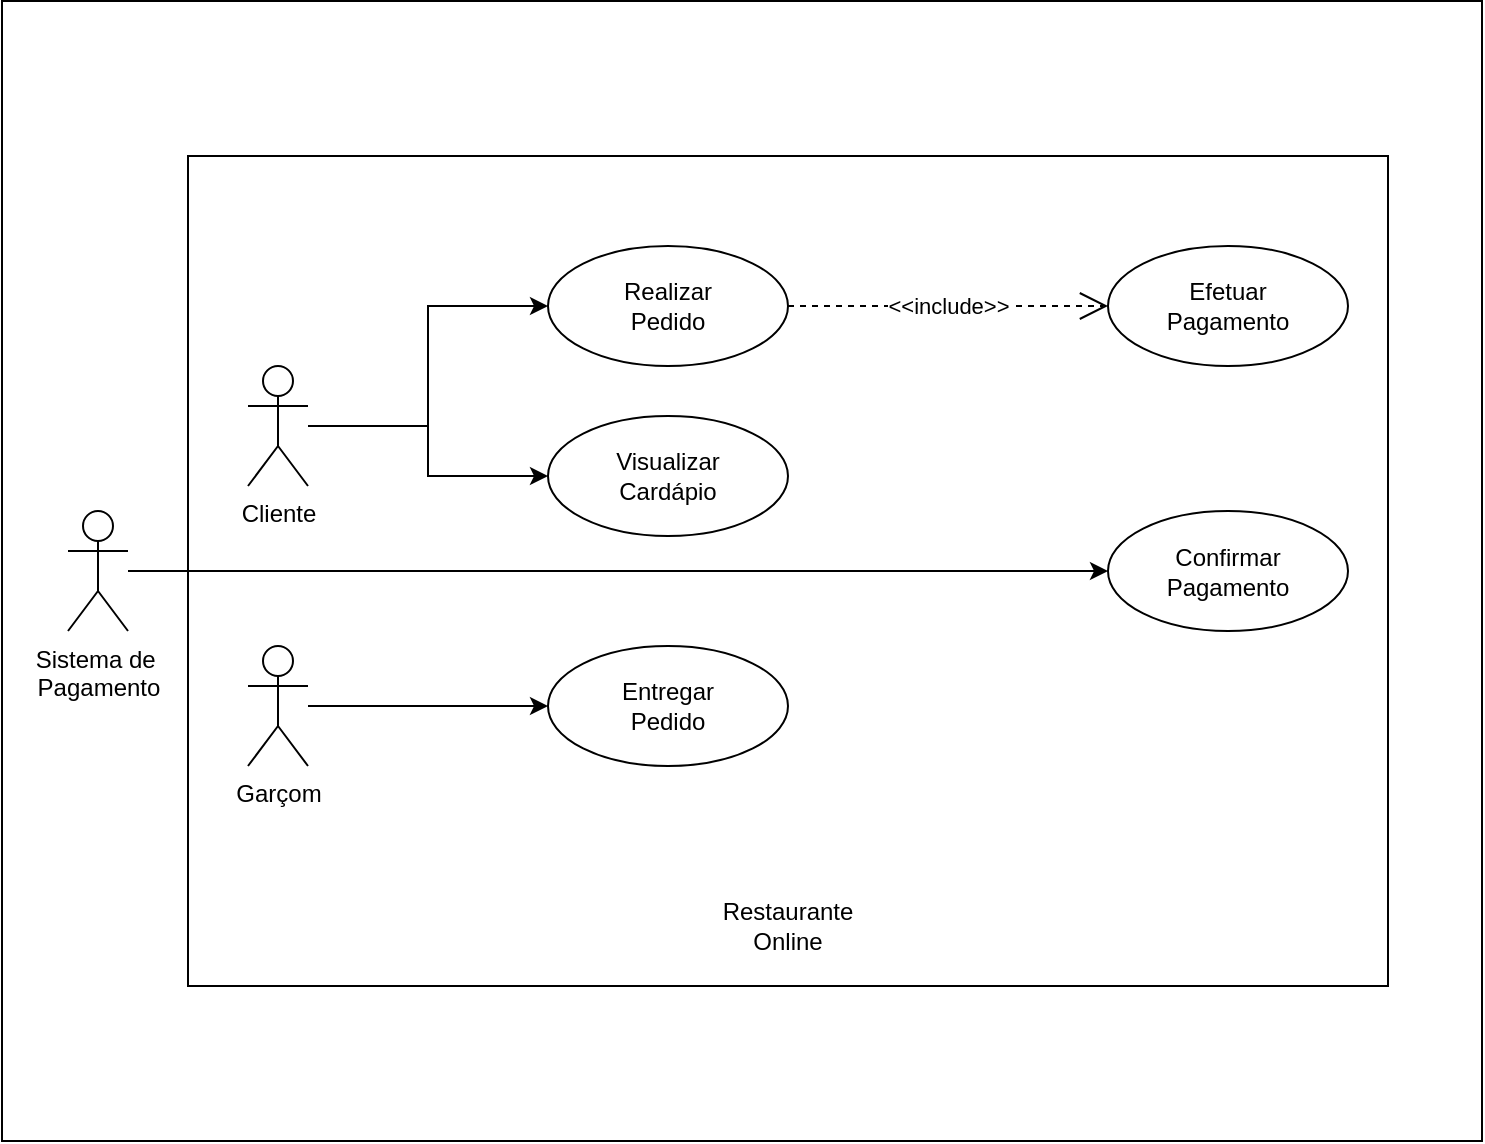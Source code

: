 <mxfile version="28.2.5">
  <diagram name="Página-1" id="ofHfS44cybs0vWze6UYh">
    <mxGraphModel dx="1157" dy="656" grid="1" gridSize="10" guides="1" tooltips="1" connect="1" arrows="1" fold="1" page="1" pageScale="1" pageWidth="827" pageHeight="1169" math="0" shadow="0">
      <root>
        <mxCell id="0" />
        <mxCell id="1" parent="0" />
        <mxCell id="PUIcjaC6gR7d_bjo0q7p-32" value="" style="rounded=0;whiteSpace=wrap;html=1;" vertex="1" parent="1">
          <mxGeometry x="87" y="402.5" width="740" height="570" as="geometry" />
        </mxCell>
        <mxCell id="PUIcjaC6gR7d_bjo0q7p-30" value="" style="rounded=0;whiteSpace=wrap;html=1;" vertex="1" parent="1">
          <mxGeometry x="180" y="480" width="600" height="415" as="geometry" />
        </mxCell>
        <mxCell id="PUIcjaC6gR7d_bjo0q7p-28" style="edgeStyle=orthogonalEdgeStyle;rounded=0;orthogonalLoop=1;jettySize=auto;html=1;" edge="1" parent="1" source="PUIcjaC6gR7d_bjo0q7p-1" target="PUIcjaC6gR7d_bjo0q7p-2">
          <mxGeometry relative="1" as="geometry" />
        </mxCell>
        <mxCell id="PUIcjaC6gR7d_bjo0q7p-29" style="edgeStyle=orthogonalEdgeStyle;rounded=0;orthogonalLoop=1;jettySize=auto;html=1;" edge="1" parent="1" source="PUIcjaC6gR7d_bjo0q7p-1" target="PUIcjaC6gR7d_bjo0q7p-6">
          <mxGeometry relative="1" as="geometry" />
        </mxCell>
        <mxCell id="PUIcjaC6gR7d_bjo0q7p-1" value="Cliente" style="shape=umlActor;verticalLabelPosition=bottom;verticalAlign=top;html=1;" vertex="1" parent="1">
          <mxGeometry x="210" y="585" width="30" height="60" as="geometry" />
        </mxCell>
        <mxCell id="PUIcjaC6gR7d_bjo0q7p-2" value="" style="ellipse;whiteSpace=wrap;html=1;" vertex="1" parent="1">
          <mxGeometry x="360" y="525" width="120" height="60" as="geometry" />
        </mxCell>
        <mxCell id="PUIcjaC6gR7d_bjo0q7p-3" value="Realizar Pedido" style="text;html=1;align=center;verticalAlign=middle;whiteSpace=wrap;rounded=0;" vertex="1" parent="1">
          <mxGeometry x="390" y="540" width="60" height="30" as="geometry" />
        </mxCell>
        <mxCell id="PUIcjaC6gR7d_bjo0q7p-4" value="" style="ellipse;whiteSpace=wrap;html=1;" vertex="1" parent="1">
          <mxGeometry x="640" y="525" width="120" height="60" as="geometry" />
        </mxCell>
        <mxCell id="PUIcjaC6gR7d_bjo0q7p-5" value="Efetuar Pagamento" style="text;html=1;align=center;verticalAlign=middle;whiteSpace=wrap;rounded=0;" vertex="1" parent="1">
          <mxGeometry x="670" y="540" width="60" height="30" as="geometry" />
        </mxCell>
        <mxCell id="PUIcjaC6gR7d_bjo0q7p-6" value="" style="ellipse;whiteSpace=wrap;html=1;" vertex="1" parent="1">
          <mxGeometry x="360" y="610" width="120" height="60" as="geometry" />
        </mxCell>
        <mxCell id="PUIcjaC6gR7d_bjo0q7p-7" value="Visualizar Cardápio" style="text;html=1;align=center;verticalAlign=middle;whiteSpace=wrap;rounded=0;" vertex="1" parent="1">
          <mxGeometry x="390" y="625" width="60" height="30" as="geometry" />
        </mxCell>
        <mxCell id="PUIcjaC6gR7d_bjo0q7p-24" style="edgeStyle=orthogonalEdgeStyle;rounded=0;orthogonalLoop=1;jettySize=auto;html=1;" edge="1" parent="1" source="PUIcjaC6gR7d_bjo0q7p-8" target="PUIcjaC6gR7d_bjo0q7p-11">
          <mxGeometry relative="1" as="geometry" />
        </mxCell>
        <mxCell id="PUIcjaC6gR7d_bjo0q7p-8" value="&lt;div&gt;Garçom&lt;/div&gt;" style="shape=umlActor;verticalLabelPosition=bottom;verticalAlign=top;html=1;" vertex="1" parent="1">
          <mxGeometry x="210" y="725" width="30" height="60" as="geometry" />
        </mxCell>
        <mxCell id="PUIcjaC6gR7d_bjo0q7p-11" value="" style="ellipse;whiteSpace=wrap;html=1;" vertex="1" parent="1">
          <mxGeometry x="360" y="725" width="120" height="60" as="geometry" />
        </mxCell>
        <mxCell id="PUIcjaC6gR7d_bjo0q7p-12" value="Entregar Pedido" style="text;html=1;align=center;verticalAlign=middle;whiteSpace=wrap;rounded=0;" vertex="1" parent="1">
          <mxGeometry x="390" y="740" width="60" height="30" as="geometry" />
        </mxCell>
        <mxCell id="PUIcjaC6gR7d_bjo0q7p-22" value="&amp;lt;&amp;lt;include&amp;gt;&amp;gt;" style="endArrow=open;endSize=12;dashed=1;html=1;rounded=0;exitX=1;exitY=0.5;exitDx=0;exitDy=0;entryX=0;entryY=0.5;entryDx=0;entryDy=0;" edge="1" parent="1" source="PUIcjaC6gR7d_bjo0q7p-2" target="PUIcjaC6gR7d_bjo0q7p-4">
          <mxGeometry width="160" relative="1" as="geometry">
            <mxPoint x="300" y="680" as="sourcePoint" />
            <mxPoint x="460" y="680" as="targetPoint" />
          </mxGeometry>
        </mxCell>
        <mxCell id="PUIcjaC6gR7d_bjo0q7p-31" value="&lt;div style=&quot;&quot;&gt;&lt;span style=&quot;background-color: transparent; color: light-dark(rgb(0, 0, 0), rgb(255, 255, 255));&quot;&gt;Restaurante Online&lt;/span&gt;&lt;/div&gt;" style="text;html=1;align=center;verticalAlign=middle;whiteSpace=wrap;rounded=0;" vertex="1" parent="1">
          <mxGeometry x="450" y="850" width="60" height="30" as="geometry" />
        </mxCell>
        <mxCell id="PUIcjaC6gR7d_bjo0q7p-38" style="edgeStyle=orthogonalEdgeStyle;rounded=0;orthogonalLoop=1;jettySize=auto;html=1;" edge="1" parent="1" source="PUIcjaC6gR7d_bjo0q7p-33" target="PUIcjaC6gR7d_bjo0q7p-35">
          <mxGeometry relative="1" as="geometry" />
        </mxCell>
        <mxCell id="PUIcjaC6gR7d_bjo0q7p-33" value="Sistema de&amp;nbsp;&lt;div&gt;Pagamento&lt;/div&gt;" style="shape=umlActor;verticalLabelPosition=bottom;verticalAlign=top;html=1;" vertex="1" parent="1">
          <mxGeometry x="120" y="657.5" width="30" height="60" as="geometry" />
        </mxCell>
        <mxCell id="PUIcjaC6gR7d_bjo0q7p-35" value="" style="ellipse;whiteSpace=wrap;html=1;" vertex="1" parent="1">
          <mxGeometry x="640" y="657.5" width="120" height="60" as="geometry" />
        </mxCell>
        <mxCell id="PUIcjaC6gR7d_bjo0q7p-36" value="Confirmar Pagamento" style="text;html=1;align=center;verticalAlign=middle;whiteSpace=wrap;rounded=0;" vertex="1" parent="1">
          <mxGeometry x="670" y="672.5" width="60" height="30" as="geometry" />
        </mxCell>
      </root>
    </mxGraphModel>
  </diagram>
</mxfile>
